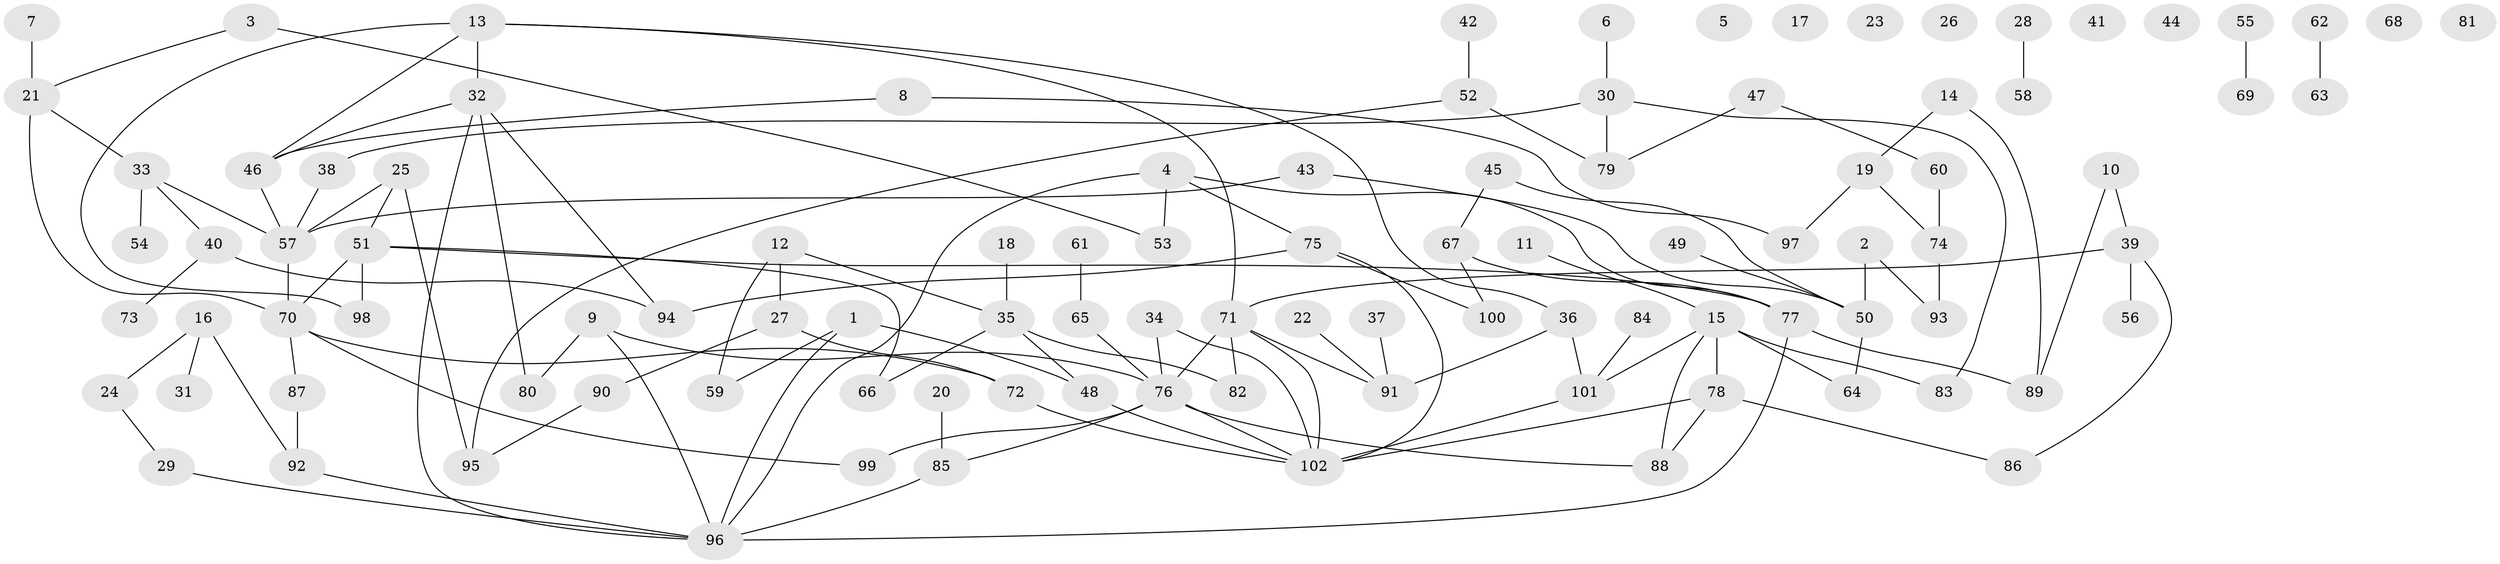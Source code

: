 // Generated by graph-tools (version 1.1) at 2025/49/03/09/25 03:49:05]
// undirected, 102 vertices, 130 edges
graph export_dot {
graph [start="1"]
  node [color=gray90,style=filled];
  1;
  2;
  3;
  4;
  5;
  6;
  7;
  8;
  9;
  10;
  11;
  12;
  13;
  14;
  15;
  16;
  17;
  18;
  19;
  20;
  21;
  22;
  23;
  24;
  25;
  26;
  27;
  28;
  29;
  30;
  31;
  32;
  33;
  34;
  35;
  36;
  37;
  38;
  39;
  40;
  41;
  42;
  43;
  44;
  45;
  46;
  47;
  48;
  49;
  50;
  51;
  52;
  53;
  54;
  55;
  56;
  57;
  58;
  59;
  60;
  61;
  62;
  63;
  64;
  65;
  66;
  67;
  68;
  69;
  70;
  71;
  72;
  73;
  74;
  75;
  76;
  77;
  78;
  79;
  80;
  81;
  82;
  83;
  84;
  85;
  86;
  87;
  88;
  89;
  90;
  91;
  92;
  93;
  94;
  95;
  96;
  97;
  98;
  99;
  100;
  101;
  102;
  1 -- 48;
  1 -- 59;
  1 -- 96;
  2 -- 50;
  2 -- 93;
  3 -- 21;
  3 -- 53;
  4 -- 53;
  4 -- 75;
  4 -- 77;
  4 -- 96;
  6 -- 30;
  7 -- 21;
  8 -- 46;
  8 -- 97;
  9 -- 76;
  9 -- 80;
  9 -- 96;
  10 -- 39;
  10 -- 89;
  11 -- 15;
  12 -- 27;
  12 -- 35;
  12 -- 59;
  13 -- 32;
  13 -- 36;
  13 -- 46;
  13 -- 71;
  13 -- 98;
  14 -- 19;
  14 -- 89;
  15 -- 64;
  15 -- 78;
  15 -- 83;
  15 -- 88;
  15 -- 101;
  16 -- 24;
  16 -- 31;
  16 -- 92;
  18 -- 35;
  19 -- 74;
  19 -- 97;
  20 -- 85;
  21 -- 33;
  21 -- 70;
  22 -- 91;
  24 -- 29;
  25 -- 51;
  25 -- 57;
  25 -- 95;
  27 -- 72;
  27 -- 90;
  28 -- 58;
  29 -- 96;
  30 -- 38;
  30 -- 79;
  30 -- 83;
  32 -- 46;
  32 -- 80;
  32 -- 94;
  32 -- 96;
  33 -- 40;
  33 -- 54;
  33 -- 57;
  34 -- 76;
  34 -- 102;
  35 -- 48;
  35 -- 66;
  35 -- 82;
  36 -- 91;
  36 -- 101;
  37 -- 91;
  38 -- 57;
  39 -- 56;
  39 -- 71;
  39 -- 86;
  40 -- 73;
  40 -- 94;
  42 -- 52;
  43 -- 50;
  43 -- 57;
  45 -- 50;
  45 -- 67;
  46 -- 57;
  47 -- 60;
  47 -- 79;
  48 -- 102;
  49 -- 50;
  50 -- 64;
  51 -- 66;
  51 -- 70;
  51 -- 77;
  51 -- 98;
  52 -- 79;
  52 -- 95;
  55 -- 69;
  57 -- 70;
  60 -- 74;
  61 -- 65;
  62 -- 63;
  65 -- 76;
  67 -- 77;
  67 -- 100;
  70 -- 72;
  70 -- 87;
  70 -- 99;
  71 -- 76;
  71 -- 82;
  71 -- 91;
  71 -- 102;
  72 -- 102;
  74 -- 93;
  75 -- 94;
  75 -- 100;
  75 -- 102;
  76 -- 85;
  76 -- 88;
  76 -- 99;
  76 -- 102;
  77 -- 89;
  77 -- 96;
  78 -- 86;
  78 -- 88;
  78 -- 102;
  84 -- 101;
  85 -- 96;
  87 -- 92;
  90 -- 95;
  92 -- 96;
  101 -- 102;
}
